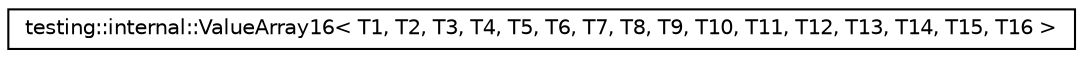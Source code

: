 digraph G
{
  edge [fontname="Helvetica",fontsize="10",labelfontname="Helvetica",labelfontsize="10"];
  node [fontname="Helvetica",fontsize="10",shape=record];
  rankdir="LR";
  Node1 [label="testing::internal::ValueArray16\< T1, T2, T3, T4, T5, T6, T7, T8, T9, T10, T11, T12, T13, T14, T15, T16 \>",height=0.2,width=0.4,color="black", fillcolor="white", style="filled",URL="$classtesting_1_1internal_1_1ValueArray16.html"];
}
